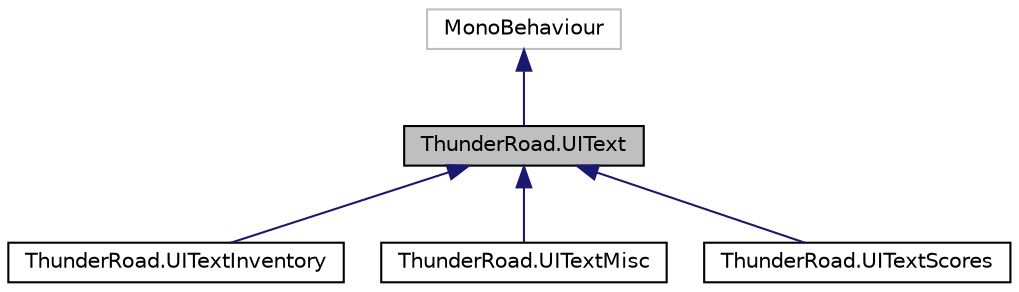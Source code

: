 digraph "ThunderRoad.UIText"
{
 // LATEX_PDF_SIZE
  edge [fontname="Helvetica",fontsize="10",labelfontname="Helvetica",labelfontsize="10"];
  node [fontname="Helvetica",fontsize="10",shape=record];
  Node1 [label="ThunderRoad.UIText",height=0.2,width=0.4,color="black", fillcolor="grey75", style="filled", fontcolor="black",tooltip="Class UIText. Implements the UnityEngine.MonoBehaviour"];
  Node2 -> Node1 [dir="back",color="midnightblue",fontsize="10",style="solid",fontname="Helvetica"];
  Node2 [label="MonoBehaviour",height=0.2,width=0.4,color="grey75", fillcolor="white", style="filled",tooltip=" "];
  Node1 -> Node3 [dir="back",color="midnightblue",fontsize="10",style="solid",fontname="Helvetica"];
  Node3 [label="ThunderRoad.UITextInventory",height=0.2,width=0.4,color="black", fillcolor="white", style="filled",URL="$class_thunder_road_1_1_u_i_text_inventory.html",tooltip="Class UITextInventory. Implements the ThunderRoad.UIText"];
  Node1 -> Node4 [dir="back",color="midnightblue",fontsize="10",style="solid",fontname="Helvetica"];
  Node4 [label="ThunderRoad.UITextMisc",height=0.2,width=0.4,color="black", fillcolor="white", style="filled",URL="$class_thunder_road_1_1_u_i_text_misc.html",tooltip="Class UITextMisc. Implements the ThunderRoad.UIText"];
  Node1 -> Node5 [dir="back",color="midnightblue",fontsize="10",style="solid",fontname="Helvetica"];
  Node5 [label="ThunderRoad.UITextScores",height=0.2,width=0.4,color="black", fillcolor="white", style="filled",URL="$class_thunder_road_1_1_u_i_text_scores.html",tooltip="Class UITextScores. Implements the ThunderRoad.UIText"];
}
